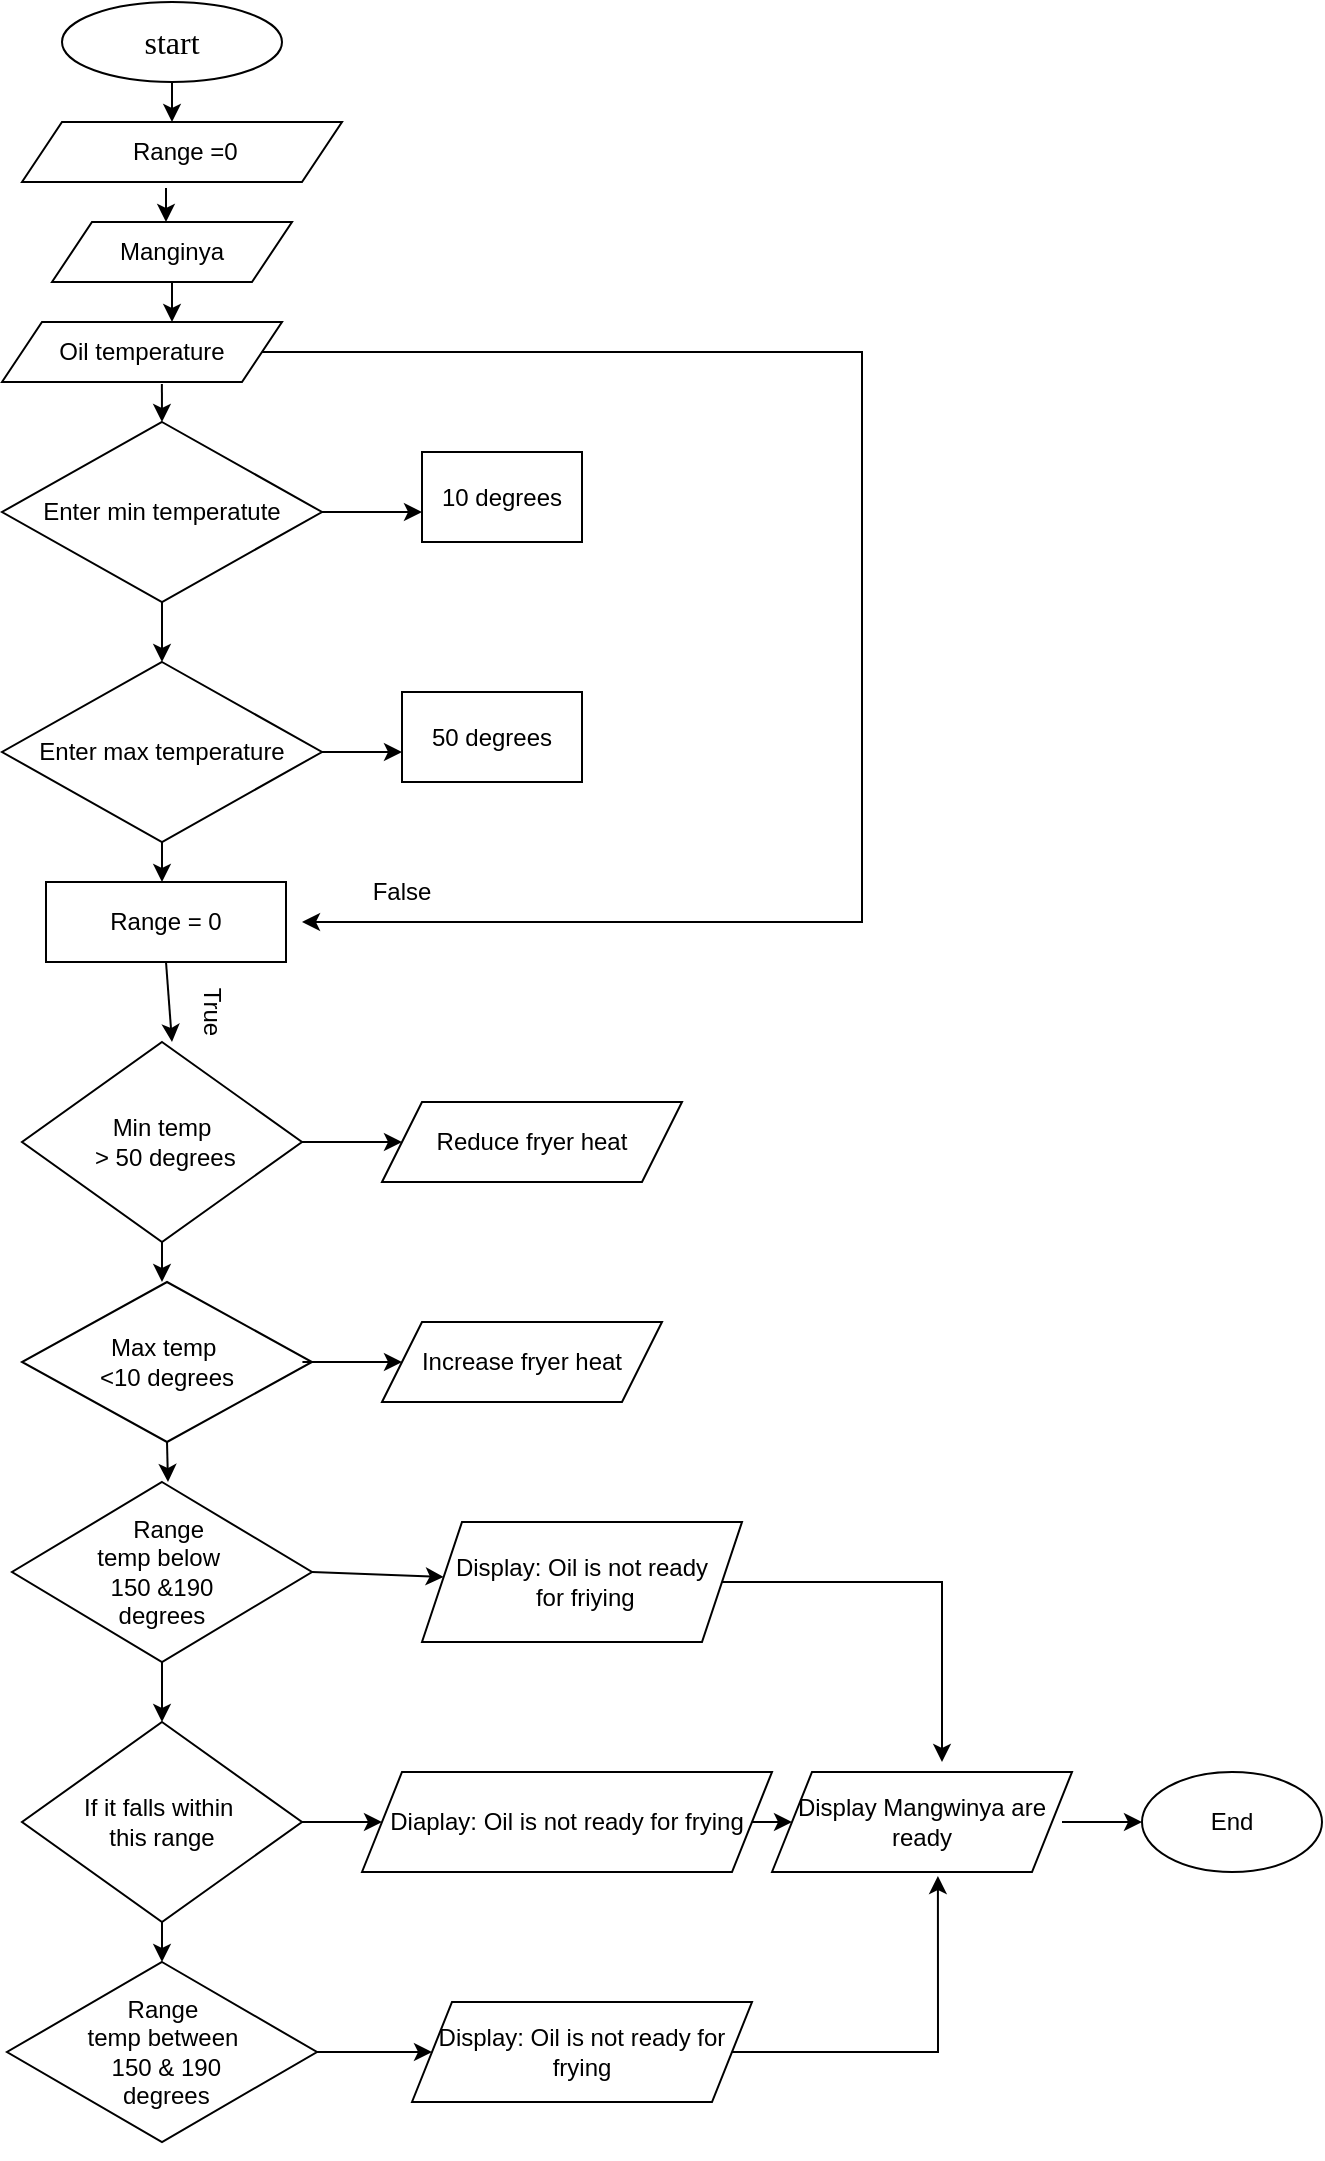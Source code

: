 <mxfile version="26.0.16">
  <diagram name="Page-1" id="BNgpEM-C9Mm1zyMT7nmT">
    <mxGraphModel dx="864" dy="508" grid="1" gridSize="10" guides="1" tooltips="1" connect="1" arrows="1" fold="1" page="1" pageScale="1" pageWidth="850" pageHeight="1100" math="0" shadow="0">
      <root>
        <mxCell id="0" />
        <mxCell id="1" parent="0" />
        <mxCell id="i06r9j__efvkisi5VzC8-1" value="&lt;font size=&quot;3&quot; face=&quot;Times New Roman&quot;&gt;start&lt;/font&gt;" style="ellipse;whiteSpace=wrap;html=1;" parent="1" vertex="1">
          <mxGeometry x="80" y="40" width="110" height="40" as="geometry" />
        </mxCell>
        <mxCell id="i06r9j__efvkisi5VzC8-5" value="" style="endArrow=classic;html=1;rounded=0;exitX=0.5;exitY=1;exitDx=0;exitDy=0;" parent="1" source="i06r9j__efvkisi5VzC8-1" edge="1">
          <mxGeometry width="50" height="50" relative="1" as="geometry">
            <mxPoint x="130" y="90" as="sourcePoint" />
            <mxPoint x="135" y="100" as="targetPoint" />
            <Array as="points" />
          </mxGeometry>
        </mxCell>
        <mxCell id="i06r9j__efvkisi5VzC8-6" value="&amp;nbsp;Range =0" style="shape=parallelogram;perimeter=parallelogramPerimeter;whiteSpace=wrap;html=1;fixedSize=1;" parent="1" vertex="1">
          <mxGeometry x="60" y="100" width="160" height="30" as="geometry" />
        </mxCell>
        <mxCell id="i06r9j__efvkisi5VzC8-7" value="" style="endArrow=classic;html=1;rounded=0;exitX=0.45;exitY=1.1;exitDx=0;exitDy=0;exitPerimeter=0;" parent="1" source="i06r9j__efvkisi5VzC8-6" edge="1">
          <mxGeometry width="50" height="50" relative="1" as="geometry">
            <mxPoint x="134.5" y="160" as="sourcePoint" />
            <mxPoint x="132" y="150" as="targetPoint" />
          </mxGeometry>
        </mxCell>
        <mxCell id="i06r9j__efvkisi5VzC8-17" style="edgeStyle=orthogonalEdgeStyle;rounded=0;orthogonalLoop=1;jettySize=auto;html=1;" parent="1" source="i06r9j__efvkisi5VzC8-9" edge="1">
          <mxGeometry relative="1" as="geometry">
            <mxPoint x="135" y="200" as="targetPoint" />
          </mxGeometry>
        </mxCell>
        <mxCell id="i06r9j__efvkisi5VzC8-9" value="Manginya" style="shape=parallelogram;perimeter=parallelogramPerimeter;whiteSpace=wrap;html=1;fixedSize=1;" parent="1" vertex="1">
          <mxGeometry x="75" y="150" width="120" height="30" as="geometry" />
        </mxCell>
        <mxCell id="i06r9j__efvkisi5VzC8-12" value="Oil temperature" style="shape=parallelogram;perimeter=parallelogramPerimeter;whiteSpace=wrap;html=1;fixedSize=1;" parent="1" vertex="1">
          <mxGeometry x="50" y="200" width="140" height="30" as="geometry" />
        </mxCell>
        <mxCell id="i06r9j__efvkisi5VzC8-13" value="" style="endArrow=classic;html=1;rounded=0;exitX=0.571;exitY=1.033;exitDx=0;exitDy=0;exitPerimeter=0;" parent="1" source="i06r9j__efvkisi5VzC8-12" edge="1">
          <mxGeometry width="50" height="50" relative="1" as="geometry">
            <mxPoint x="400" y="310" as="sourcePoint" />
            <mxPoint x="130" y="250" as="targetPoint" />
            <Array as="points" />
          </mxGeometry>
        </mxCell>
        <mxCell id="i06r9j__efvkisi5VzC8-15" value="Enter min temperatute" style="rhombus;whiteSpace=wrap;html=1;" parent="1" vertex="1">
          <mxGeometry x="50" y="250" width="160" height="90" as="geometry" />
        </mxCell>
        <mxCell id="i06r9j__efvkisi5VzC8-18" value="" style="endArrow=classic;html=1;rounded=0;exitX=0.5;exitY=1;exitDx=0;exitDy=0;" parent="1" source="i06r9j__efvkisi5VzC8-15" edge="1">
          <mxGeometry width="50" height="50" relative="1" as="geometry">
            <mxPoint x="400" y="310" as="sourcePoint" />
            <mxPoint x="130" y="370" as="targetPoint" />
          </mxGeometry>
        </mxCell>
        <mxCell id="i06r9j__efvkisi5VzC8-19" value="Enter max temperature" style="rhombus;whiteSpace=wrap;html=1;" parent="1" vertex="1">
          <mxGeometry x="50" y="370" width="160" height="90" as="geometry" />
        </mxCell>
        <mxCell id="i06r9j__efvkisi5VzC8-20" value="" style="endArrow=classic;html=1;rounded=0;exitX=1;exitY=0.5;exitDx=0;exitDy=0;" parent="1" source="i06r9j__efvkisi5VzC8-15" edge="1">
          <mxGeometry width="50" height="50" relative="1" as="geometry">
            <mxPoint x="400" y="310" as="sourcePoint" />
            <mxPoint x="260" y="295" as="targetPoint" />
          </mxGeometry>
        </mxCell>
        <mxCell id="i06r9j__efvkisi5VzC8-22" value="" style="endArrow=classic;html=1;rounded=0;exitX=0.5;exitY=1;exitDx=0;exitDy=0;" parent="1" source="i06r9j__efvkisi5VzC8-19" edge="1">
          <mxGeometry width="50" height="50" relative="1" as="geometry">
            <mxPoint x="400" y="310" as="sourcePoint" />
            <mxPoint x="130" y="480" as="targetPoint" />
          </mxGeometry>
        </mxCell>
        <mxCell id="i06r9j__efvkisi5VzC8-23" value="Range = 0" style="rounded=0;whiteSpace=wrap;html=1;" parent="1" vertex="1">
          <mxGeometry x="72" y="480" width="120" height="40" as="geometry" />
        </mxCell>
        <mxCell id="i06r9j__efvkisi5VzC8-24" value="10 degrees" style="rounded=0;whiteSpace=wrap;html=1;" parent="1" vertex="1">
          <mxGeometry x="260" y="265" width="80" height="45" as="geometry" />
        </mxCell>
        <mxCell id="i06r9j__efvkisi5VzC8-25" value="50 degrees" style="rounded=0;whiteSpace=wrap;html=1;" parent="1" vertex="1">
          <mxGeometry x="250" y="385" width="90" height="45" as="geometry" />
        </mxCell>
        <mxCell id="i06r9j__efvkisi5VzC8-26" value="" style="endArrow=classic;html=1;rounded=0;exitX=1;exitY=0.5;exitDx=0;exitDy=0;" parent="1" source="i06r9j__efvkisi5VzC8-19" edge="1">
          <mxGeometry width="50" height="50" relative="1" as="geometry">
            <mxPoint x="400" y="310" as="sourcePoint" />
            <mxPoint x="250" y="415" as="targetPoint" />
          </mxGeometry>
        </mxCell>
        <mxCell id="i06r9j__efvkisi5VzC8-27" value="" style="endArrow=classic;html=1;rounded=0;exitX=1;exitY=0.5;exitDx=0;exitDy=0;" parent="1" source="i06r9j__efvkisi5VzC8-12" edge="1">
          <mxGeometry width="50" height="50" relative="1" as="geometry">
            <mxPoint x="400" y="310" as="sourcePoint" />
            <mxPoint x="200" y="500" as="targetPoint" />
            <Array as="points">
              <mxPoint x="480" y="215" />
              <mxPoint x="480" y="500" />
            </Array>
          </mxGeometry>
        </mxCell>
        <mxCell id="i06r9j__efvkisi5VzC8-30" value="" style="endArrow=classic;html=1;rounded=0;exitX=0.5;exitY=1;exitDx=0;exitDy=0;entryX=0.75;entryY=1;entryDx=0;entryDy=0;" parent="1" source="i06r9j__efvkisi5VzC8-23" target="i06r9j__efvkisi5VzC8-33" edge="1">
          <mxGeometry width="50" height="50" relative="1" as="geometry">
            <mxPoint x="400" y="440" as="sourcePoint" />
            <mxPoint x="132" y="540" as="targetPoint" />
          </mxGeometry>
        </mxCell>
        <mxCell id="i06r9j__efvkisi5VzC8-31" value="False" style="text;strokeColor=none;align=center;fillColor=none;html=1;verticalAlign=middle;whiteSpace=wrap;rounded=0;" parent="1" vertex="1">
          <mxGeometry x="220" y="470" width="60" height="30" as="geometry" />
        </mxCell>
        <mxCell id="i06r9j__efvkisi5VzC8-32" value="Min temp&lt;div&gt;&amp;nbsp;&amp;gt; 50 degrees&lt;/div&gt;" style="rhombus;whiteSpace=wrap;html=1;" parent="1" vertex="1">
          <mxGeometry x="60" y="560" width="140" height="100" as="geometry" />
        </mxCell>
        <mxCell id="i06r9j__efvkisi5VzC8-33" value="True" style="text;strokeColor=none;align=center;fillColor=none;html=1;verticalAlign=middle;whiteSpace=wrap;rounded=0;rotation=90;" parent="1" vertex="1">
          <mxGeometry x="125" y="525" width="60" height="40" as="geometry" />
        </mxCell>
        <mxCell id="i06r9j__efvkisi5VzC8-34" value="" style="endArrow=classic;html=1;rounded=0;exitX=1;exitY=0.5;exitDx=0;exitDy=0;" parent="1" source="i06r9j__efvkisi5VzC8-32" edge="1">
          <mxGeometry width="50" height="50" relative="1" as="geometry">
            <mxPoint x="400" y="450" as="sourcePoint" />
            <mxPoint x="250" y="610" as="targetPoint" />
          </mxGeometry>
        </mxCell>
        <mxCell id="i06r9j__efvkisi5VzC8-35" value="Reduce fryer heat" style="shape=parallelogram;perimeter=parallelogramPerimeter;whiteSpace=wrap;html=1;fixedSize=1;" parent="1" vertex="1">
          <mxGeometry x="240" y="590" width="150" height="40" as="geometry" />
        </mxCell>
        <mxCell id="i06r9j__efvkisi5VzC8-36" value="" style="endArrow=classic;html=1;rounded=0;exitX=0.5;exitY=1;exitDx=0;exitDy=0;" parent="1" source="i06r9j__efvkisi5VzC8-32" edge="1">
          <mxGeometry width="50" height="50" relative="1" as="geometry">
            <mxPoint x="400" y="640" as="sourcePoint" />
            <mxPoint x="130" y="680" as="targetPoint" />
          </mxGeometry>
        </mxCell>
        <mxCell id="i06r9j__efvkisi5VzC8-37" value="Max temp&amp;nbsp;&lt;div&gt;&amp;lt;10 degrees&lt;/div&gt;" style="rhombus;whiteSpace=wrap;html=1;" parent="1" vertex="1">
          <mxGeometry x="60" y="680" width="145" height="80" as="geometry" />
        </mxCell>
        <mxCell id="i06r9j__efvkisi5VzC8-38" value="" style="endArrow=classic;html=1;rounded=0;exitX=0.967;exitY=0.5;exitDx=0;exitDy=0;exitPerimeter=0;" parent="1" source="i06r9j__efvkisi5VzC8-37" edge="1">
          <mxGeometry width="50" height="50" relative="1" as="geometry">
            <mxPoint x="210" y="720" as="sourcePoint" />
            <mxPoint x="250" y="720" as="targetPoint" />
          </mxGeometry>
        </mxCell>
        <mxCell id="i06r9j__efvkisi5VzC8-39" value="Increase fryer heat" style="shape=parallelogram;perimeter=parallelogramPerimeter;whiteSpace=wrap;html=1;fixedSize=1;" parent="1" vertex="1">
          <mxGeometry x="240" y="700" width="140" height="40" as="geometry" />
        </mxCell>
        <mxCell id="i06r9j__efvkisi5VzC8-41" value="" style="endArrow=classic;html=1;rounded=0;exitX=0.5;exitY=1;exitDx=0;exitDy=0;" parent="1" source="i06r9j__efvkisi5VzC8-37" edge="1">
          <mxGeometry width="50" height="50" relative="1" as="geometry">
            <mxPoint x="142" y="820" as="sourcePoint" />
            <mxPoint x="133" y="780" as="targetPoint" />
          </mxGeometry>
        </mxCell>
        <mxCell id="R3xODDcdEsmtkFM26onG-11" style="edgeStyle=orthogonalEdgeStyle;rounded=0;orthogonalLoop=1;jettySize=auto;html=1;exitX=0.5;exitY=1;exitDx=0;exitDy=0;" edge="1" parent="1" source="i06r9j__efvkisi5VzC8-45">
          <mxGeometry relative="1" as="geometry">
            <mxPoint x="130" y="900" as="targetPoint" />
          </mxGeometry>
        </mxCell>
        <mxCell id="i06r9j__efvkisi5VzC8-45" value="&amp;nbsp; Range&lt;div&gt;temp below&amp;nbsp;&lt;div&gt;150 &amp;amp;190&lt;/div&gt;&lt;div&gt;degrees&lt;/div&gt;&lt;/div&gt;" style="rhombus;whiteSpace=wrap;html=1;" parent="1" vertex="1">
          <mxGeometry x="55" y="780" width="150" height="90" as="geometry" />
        </mxCell>
        <mxCell id="i06r9j__efvkisi5VzC8-50" value="If it falls within&amp;nbsp;&lt;div&gt;this range&lt;/div&gt;" style="rhombus;whiteSpace=wrap;html=1;" parent="1" vertex="1">
          <mxGeometry x="60" y="900" width="140" height="100" as="geometry" />
        </mxCell>
        <mxCell id="i06r9j__efvkisi5VzC8-52" value="" style="endArrow=classic;html=1;rounded=0;exitX=1;exitY=0.5;exitDx=0;exitDy=0;" parent="1" source="i06r9j__efvkisi5VzC8-50" edge="1" target="i06r9j__efvkisi5VzC8-47">
          <mxGeometry width="50" height="50" relative="1" as="geometry">
            <mxPoint x="400" y="760" as="sourcePoint" />
            <mxPoint x="230" y="965" as="targetPoint" />
          </mxGeometry>
        </mxCell>
        <mxCell id="i06r9j__efvkisi5VzC8-54" value="" style="endArrow=classic;html=1;rounded=0;entryX=0;entryY=0.5;entryDx=0;entryDy=0;" parent="1" source="i06r9j__efvkisi5VzC8-47" target="i06r9j__efvkisi5VzC8-55" edge="1">
          <mxGeometry width="50" height="50" relative="1" as="geometry">
            <mxPoint x="420" y="950" as="sourcePoint" />
            <mxPoint x="420" y="980" as="targetPoint" />
            <Array as="points" />
          </mxGeometry>
        </mxCell>
        <mxCell id="i06r9j__efvkisi5VzC8-55" value="Display Mangwinya are ready" style="shape=parallelogram;perimeter=parallelogramPerimeter;whiteSpace=wrap;html=1;fixedSize=1;" parent="1" vertex="1">
          <mxGeometry x="435" y="925" width="150" height="50" as="geometry" />
        </mxCell>
        <mxCell id="i06r9j__efvkisi5VzC8-58" value="" style="endArrow=classic;html=1;rounded=0;entryX=0;entryY=0.5;entryDx=0;entryDy=0;" parent="1" edge="1" target="i06r9j__efvkisi5VzC8-59">
          <mxGeometry width="50" height="50" relative="1" as="geometry">
            <mxPoint x="580" y="950" as="sourcePoint" />
            <mxPoint x="610" y="965" as="targetPoint" />
          </mxGeometry>
        </mxCell>
        <mxCell id="i06r9j__efvkisi5VzC8-59" value="End" style="ellipse;whiteSpace=wrap;html=1;" parent="1" vertex="1">
          <mxGeometry x="620" y="925" width="90" height="50" as="geometry" />
        </mxCell>
        <mxCell id="wdB16BLXyqzdR9jWIXP9-1" value="" style="endArrow=classic;html=1;rounded=0;entryX=0;entryY=0.5;entryDx=0;entryDy=0;" parent="1" target="i06r9j__efvkisi5VzC8-47" edge="1">
          <mxGeometry width="50" height="50" relative="1" as="geometry">
            <mxPoint x="315" y="965" as="sourcePoint" />
            <mxPoint x="430" y="965" as="targetPoint" />
            <Array as="points" />
          </mxGeometry>
        </mxCell>
        <mxCell id="i06r9j__efvkisi5VzC8-47" value="Diaplay: Oil is not ready for frying" style="shape=parallelogram;perimeter=parallelogramPerimeter;whiteSpace=wrap;html=1;fixedSize=1;" parent="1" vertex="1">
          <mxGeometry x="230" y="925" width="205" height="50" as="geometry" />
        </mxCell>
        <mxCell id="R3xODDcdEsmtkFM26onG-1" value="Range&lt;div&gt;temp&lt;span style=&quot;background-color: transparent; color: light-dark(rgb(0, 0, 0), rgb(255, 255, 255));&quot;&gt;&amp;nbsp;between&lt;/span&gt;&lt;/div&gt;&lt;div&gt;&lt;span style=&quot;background-color: transparent; color: light-dark(rgb(0, 0, 0), rgb(255, 255, 255));&quot;&gt;&amp;nbsp;150 &amp;amp; 190&lt;/span&gt;&lt;/div&gt;&lt;div&gt;&lt;span style=&quot;background-color: transparent; color: light-dark(rgb(0, 0, 0), rgb(255, 255, 255));&quot;&gt;&amp;nbsp;degrees&lt;/span&gt;&lt;/div&gt;" style="rhombus;whiteSpace=wrap;html=1;" vertex="1" parent="1">
          <mxGeometry x="52.5" y="1020" width="155" height="90" as="geometry" />
        </mxCell>
        <mxCell id="R3xODDcdEsmtkFM26onG-3" value="Display: Oil is not ready for frying" style="shape=parallelogram;perimeter=parallelogramPerimeter;whiteSpace=wrap;html=1;fixedSize=1;" vertex="1" parent="1">
          <mxGeometry x="255" y="1040" width="170" height="50" as="geometry" />
        </mxCell>
        <mxCell id="R3xODDcdEsmtkFM26onG-4" value="" style="endArrow=classic;html=1;rounded=0;exitX=1;exitY=0.5;exitDx=0;exitDy=0;" edge="1" parent="1" source="R3xODDcdEsmtkFM26onG-1" target="R3xODDcdEsmtkFM26onG-3">
          <mxGeometry width="50" height="50" relative="1" as="geometry">
            <mxPoint x="400" y="1130" as="sourcePoint" />
            <mxPoint x="450" y="1080" as="targetPoint" />
          </mxGeometry>
        </mxCell>
        <mxCell id="R3xODDcdEsmtkFM26onG-5" value="" style="endArrow=classic;html=1;rounded=0;exitX=0.5;exitY=1;exitDx=0;exitDy=0;entryX=0.5;entryY=0;entryDx=0;entryDy=0;" edge="1" parent="1" source="i06r9j__efvkisi5VzC8-50" target="R3xODDcdEsmtkFM26onG-1">
          <mxGeometry width="50" height="50" relative="1" as="geometry">
            <mxPoint x="120" y="1070" as="sourcePoint" />
            <mxPoint x="125" y="1060" as="targetPoint" />
          </mxGeometry>
        </mxCell>
        <mxCell id="R3xODDcdEsmtkFM26onG-6" value="" style="endArrow=classic;html=1;rounded=0;entryX=0.553;entryY=1.04;entryDx=0;entryDy=0;entryPerimeter=0;exitX=1;exitY=0.5;exitDx=0;exitDy=0;" edge="1" parent="1" source="R3xODDcdEsmtkFM26onG-3" target="i06r9j__efvkisi5VzC8-55">
          <mxGeometry width="50" height="50" relative="1" as="geometry">
            <mxPoint x="420" y="1060" as="sourcePoint" />
            <mxPoint x="520" y="1000" as="targetPoint" />
            <Array as="points">
              <mxPoint x="518" y="1065" />
            </Array>
          </mxGeometry>
        </mxCell>
        <mxCell id="R3xODDcdEsmtkFM26onG-7" value="Display: Oil is not ready&lt;div&gt;&amp;nbsp;for friying&lt;/div&gt;" style="shape=parallelogram;perimeter=parallelogramPerimeter;whiteSpace=wrap;html=1;fixedSize=1;" vertex="1" parent="1">
          <mxGeometry x="260" y="800" width="160" height="60" as="geometry" />
        </mxCell>
        <mxCell id="R3xODDcdEsmtkFM26onG-8" value="" style="endArrow=classic;html=1;rounded=0;exitX=1;exitY=0.5;exitDx=0;exitDy=0;" edge="1" parent="1" source="i06r9j__efvkisi5VzC8-45" target="R3xODDcdEsmtkFM26onG-7">
          <mxGeometry width="50" height="50" relative="1" as="geometry">
            <mxPoint x="330" y="910" as="sourcePoint" />
            <mxPoint x="380" y="860" as="targetPoint" />
          </mxGeometry>
        </mxCell>
        <mxCell id="R3xODDcdEsmtkFM26onG-9" value="" style="endArrow=classic;html=1;rounded=0;" edge="1" parent="1" source="R3xODDcdEsmtkFM26onG-7">
          <mxGeometry width="50" height="50" relative="1" as="geometry">
            <mxPoint x="330" y="910" as="sourcePoint" />
            <mxPoint x="520" y="920" as="targetPoint" />
            <Array as="points">
              <mxPoint x="520" y="830" />
            </Array>
          </mxGeometry>
        </mxCell>
        <mxCell id="R3xODDcdEsmtkFM26onG-12" style="edgeStyle=orthogonalEdgeStyle;rounded=0;orthogonalLoop=1;jettySize=auto;html=1;exitX=0.5;exitY=1;exitDx=0;exitDy=0;" edge="1" parent="1" source="i06r9j__efvkisi5VzC8-50" target="i06r9j__efvkisi5VzC8-50">
          <mxGeometry relative="1" as="geometry" />
        </mxCell>
        <mxCell id="R3xODDcdEsmtkFM26onG-13" style="edgeStyle=orthogonalEdgeStyle;rounded=0;orthogonalLoop=1;jettySize=auto;html=1;exitX=0.5;exitY=1;exitDx=0;exitDy=0;" edge="1" parent="1" source="R3xODDcdEsmtkFM26onG-1" target="R3xODDcdEsmtkFM26onG-1">
          <mxGeometry relative="1" as="geometry" />
        </mxCell>
      </root>
    </mxGraphModel>
  </diagram>
</mxfile>
